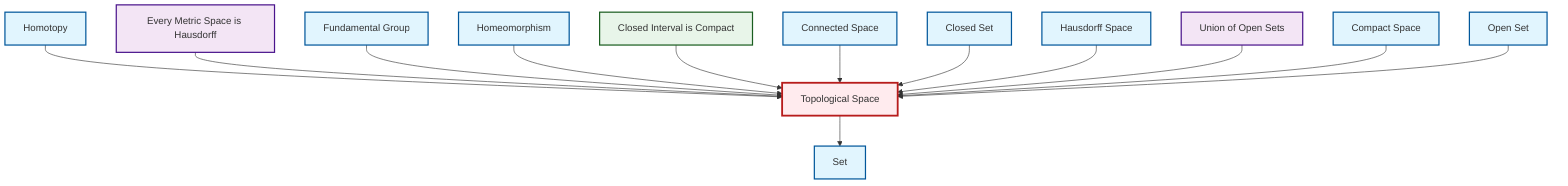 graph TD
    classDef definition fill:#e1f5fe,stroke:#01579b,stroke-width:2px
    classDef theorem fill:#f3e5f5,stroke:#4a148c,stroke-width:2px
    classDef axiom fill:#fff3e0,stroke:#e65100,stroke-width:2px
    classDef example fill:#e8f5e9,stroke:#1b5e20,stroke-width:2px
    classDef current fill:#ffebee,stroke:#b71c1c,stroke-width:3px
    def-compact["Compact Space"]:::definition
    def-homeomorphism["Homeomorphism"]:::definition
    def-open-set["Open Set"]:::definition
    def-connected["Connected Space"]:::definition
    def-fundamental-group["Fundamental Group"]:::definition
    def-homotopy["Homotopy"]:::definition
    def-closed-set["Closed Set"]:::definition
    ex-closed-interval-compact["Closed Interval is Compact"]:::example
    thm-union-open-sets["Union of Open Sets"]:::theorem
    thm-metric-hausdorff["Every Metric Space is Hausdorff"]:::theorem
    def-set["Set"]:::definition
    def-topological-space["Topological Space"]:::definition
    def-hausdorff["Hausdorff Space"]:::definition
    def-homotopy --> def-topological-space
    thm-metric-hausdorff --> def-topological-space
    def-topological-space --> def-set
    def-fundamental-group --> def-topological-space
    def-homeomorphism --> def-topological-space
    ex-closed-interval-compact --> def-topological-space
    def-connected --> def-topological-space
    def-closed-set --> def-topological-space
    def-hausdorff --> def-topological-space
    thm-union-open-sets --> def-topological-space
    def-compact --> def-topological-space
    def-open-set --> def-topological-space
    class def-topological-space current